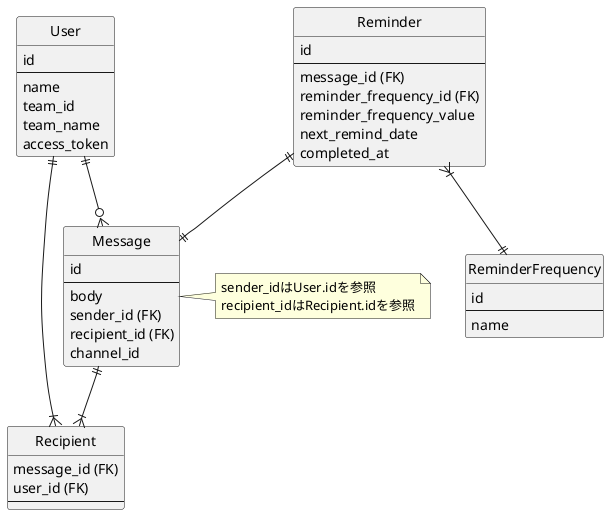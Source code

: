 @@@startuml

hide Circle

entity User {
    id
    --
    name
    team_id
    team_name
    access_token
}

entity Message {
    id
    --
    body
    sender_id (FK)
    recipient_id (FK)
    channel_id
}
note right: sender_idはUser.idを参照\nrecipient_idはRecipient.idを参照

entity Recipient {
    message_id (FK)
    user_id (FK)
    --
}

entity Reminder {
    id
    --
    message_id (FK)
    reminder_frequency_id (FK)
    reminder_frequency_value
    next_remind_date
    completed_at
}

entity ReminderFrequency {
    id
    --
    name
}

User ||--o{ Message
Message ||--|{ Recipient
User ||--|{ Recipient
Reminder ||--|| Message
Reminder }|--|| ReminderFrequency

@@@enduml